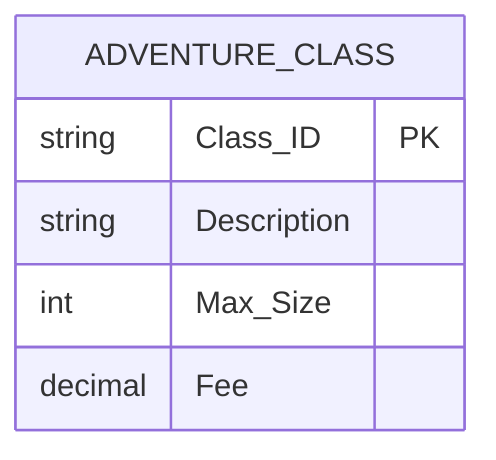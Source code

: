 erDiagram
  ADVENTURE_CLASS {
    string Class_ID PK
    string Description
    int Max_Size
    decimal Fee
  }